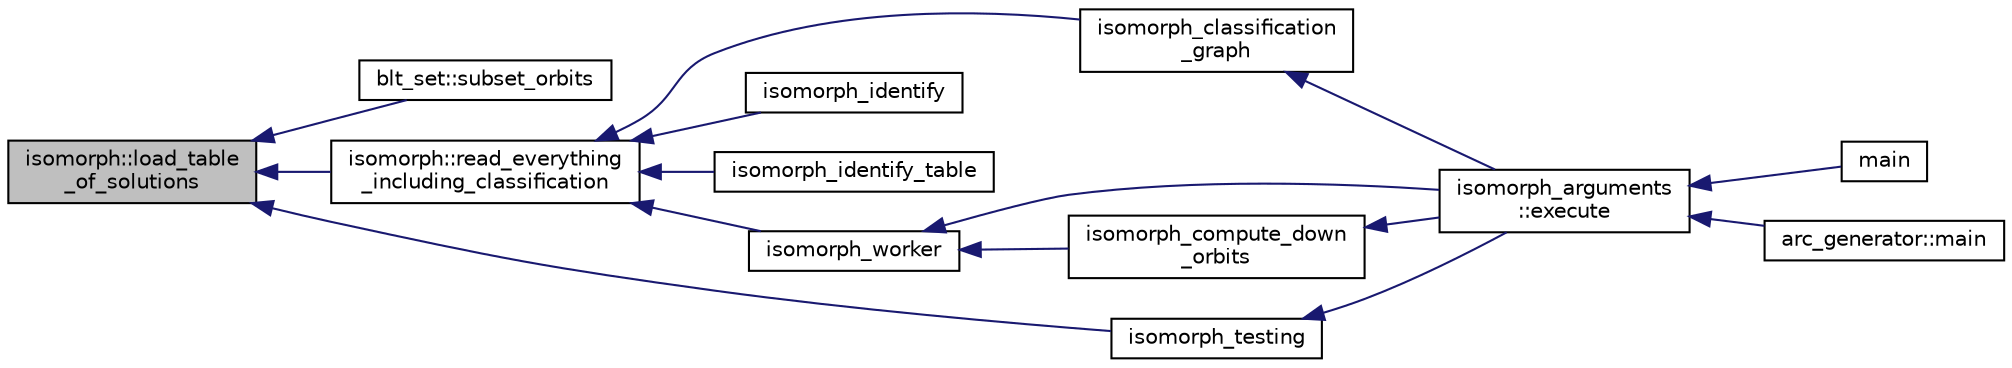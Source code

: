 digraph "isomorph::load_table_of_solutions"
{
  edge [fontname="Helvetica",fontsize="10",labelfontname="Helvetica",labelfontsize="10"];
  node [fontname="Helvetica",fontsize="10",shape=record];
  rankdir="LR";
  Node8540 [label="isomorph::load_table\l_of_solutions",height=0.2,width=0.4,color="black", fillcolor="grey75", style="filled", fontcolor="black"];
  Node8540 -> Node8541 [dir="back",color="midnightblue",fontsize="10",style="solid",fontname="Helvetica"];
  Node8541 [label="blt_set::subset_orbits",height=0.2,width=0.4,color="black", fillcolor="white", style="filled",URL="$d1/d3d/classblt__set.html#af8f79fc4346244acfa0e2c2d23c36993"];
  Node8540 -> Node8542 [dir="back",color="midnightblue",fontsize="10",style="solid",fontname="Helvetica"];
  Node8542 [label="isomorph::read_everything\l_including_classification",height=0.2,width=0.4,color="black", fillcolor="white", style="filled",URL="$d3/d5f/classisomorph.html#aa6a56e4522d3133a6ea65c9ac6de3924"];
  Node8542 -> Node8543 [dir="back",color="midnightblue",fontsize="10",style="solid",fontname="Helvetica"];
  Node8543 [label="isomorph_classification\l_graph",height=0.2,width=0.4,color="black", fillcolor="white", style="filled",URL="$d4/d7e/isomorph__global_8_c.html#a027e803e6cab7af4c400a71663bf4715"];
  Node8543 -> Node8544 [dir="back",color="midnightblue",fontsize="10",style="solid",fontname="Helvetica"];
  Node8544 [label="isomorph_arguments\l::execute",height=0.2,width=0.4,color="black", fillcolor="white", style="filled",URL="$d5/de4/classisomorph__arguments.html#aa85e472d14906abdd5672dc66027583e"];
  Node8544 -> Node8545 [dir="back",color="midnightblue",fontsize="10",style="solid",fontname="Helvetica"];
  Node8545 [label="main",height=0.2,width=0.4,color="black", fillcolor="white", style="filled",URL="$d1/d5e/blt__main_8_c.html#a217dbf8b442f20279ea00b898af96f52"];
  Node8544 -> Node8546 [dir="back",color="midnightblue",fontsize="10",style="solid",fontname="Helvetica"];
  Node8546 [label="arc_generator::main",height=0.2,width=0.4,color="black", fillcolor="white", style="filled",URL="$d4/d21/classarc__generator.html#ad80140b51b165dad1fe6ab232be7829a"];
  Node8542 -> Node8547 [dir="back",color="midnightblue",fontsize="10",style="solid",fontname="Helvetica"];
  Node8547 [label="isomorph_identify",height=0.2,width=0.4,color="black", fillcolor="white", style="filled",URL="$d4/d7e/isomorph__global_8_c.html#aa0fe57c73d5668eee10a6022ada7f6a3"];
  Node8542 -> Node8548 [dir="back",color="midnightblue",fontsize="10",style="solid",fontname="Helvetica"];
  Node8548 [label="isomorph_identify_table",height=0.2,width=0.4,color="black", fillcolor="white", style="filled",URL="$d4/d7e/isomorph__global_8_c.html#a9fd19ea945561cf2a6bb5c72dd4b1cb2"];
  Node8542 -> Node8549 [dir="back",color="midnightblue",fontsize="10",style="solid",fontname="Helvetica"];
  Node8549 [label="isomorph_worker",height=0.2,width=0.4,color="black", fillcolor="white", style="filled",URL="$d4/d7e/isomorph__global_8_c.html#ace3bb6ec719b02a35534309d4d3fe99a"];
  Node8549 -> Node8544 [dir="back",color="midnightblue",fontsize="10",style="solid",fontname="Helvetica"];
  Node8549 -> Node8550 [dir="back",color="midnightblue",fontsize="10",style="solid",fontname="Helvetica"];
  Node8550 [label="isomorph_compute_down\l_orbits",height=0.2,width=0.4,color="black", fillcolor="white", style="filled",URL="$d4/d7e/isomorph__global_8_c.html#a3613cea19158edd30958c4edecd97d53"];
  Node8550 -> Node8544 [dir="back",color="midnightblue",fontsize="10",style="solid",fontname="Helvetica"];
  Node8540 -> Node8551 [dir="back",color="midnightblue",fontsize="10",style="solid",fontname="Helvetica"];
  Node8551 [label="isomorph_testing",height=0.2,width=0.4,color="black", fillcolor="white", style="filled",URL="$d4/d7e/isomorph__global_8_c.html#a5a73cbe9f89c4727f086482ee2d238f9"];
  Node8551 -> Node8544 [dir="back",color="midnightblue",fontsize="10",style="solid",fontname="Helvetica"];
}
